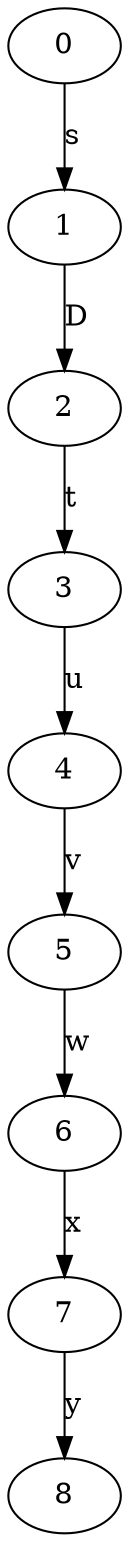 digraph {
		0 -> 1[label="s"];
		1 -> 2[label="D"];
		2 -> 3[label="t"];
		3 -> 4[label="u"];
		4 -> 5[label="v"];
		5 -> 6[label="w"];
		6 -> 7[label="x"];
		7 -> 8[label="y"];
	}
	


